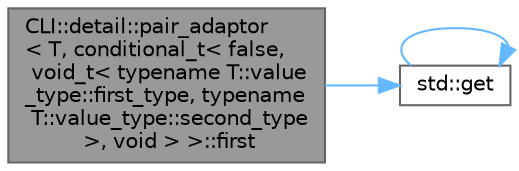 digraph "CLI::detail::pair_adaptor&lt; T, conditional_t&lt; false, void_t&lt; typename T::value_type::first_type, typename T::value_type::second_type &gt;, void &gt; &gt;::first"
{
 // LATEX_PDF_SIZE
  bgcolor="transparent";
  edge [fontname=Helvetica,fontsize=10,labelfontname=Helvetica,labelfontsize=10];
  node [fontname=Helvetica,fontsize=10,shape=box,height=0.2,width=0.4];
  rankdir="LR";
  Node1 [id="Node000001",label="CLI::detail::pair_adaptor\l\< T, conditional_t\< false,\l void_t\< typename T::value\l_type::first_type, typename\l T::value_type::second_type\l \>, void \> \>::first",height=0.2,width=0.4,color="gray40", fillcolor="grey60", style="filled", fontcolor="black",tooltip="Get the first value (really just the underlying value)"];
  Node1 -> Node2 [id="edge1_Node000001_Node000002",color="steelblue1",style="solid",tooltip=" "];
  Node2 [id="Node000002",label="std::get",height=0.2,width=0.4,color="grey40", fillcolor="white", style="filled",URL="$namespacestd.html#aae41d8280b7ccc3f0e0a0be2dab21c8f",tooltip="Gets an element by index."];
  Node2 -> Node2 [id="edge2_Node000002_Node000002",color="steelblue1",style="solid",tooltip=" "];
}
